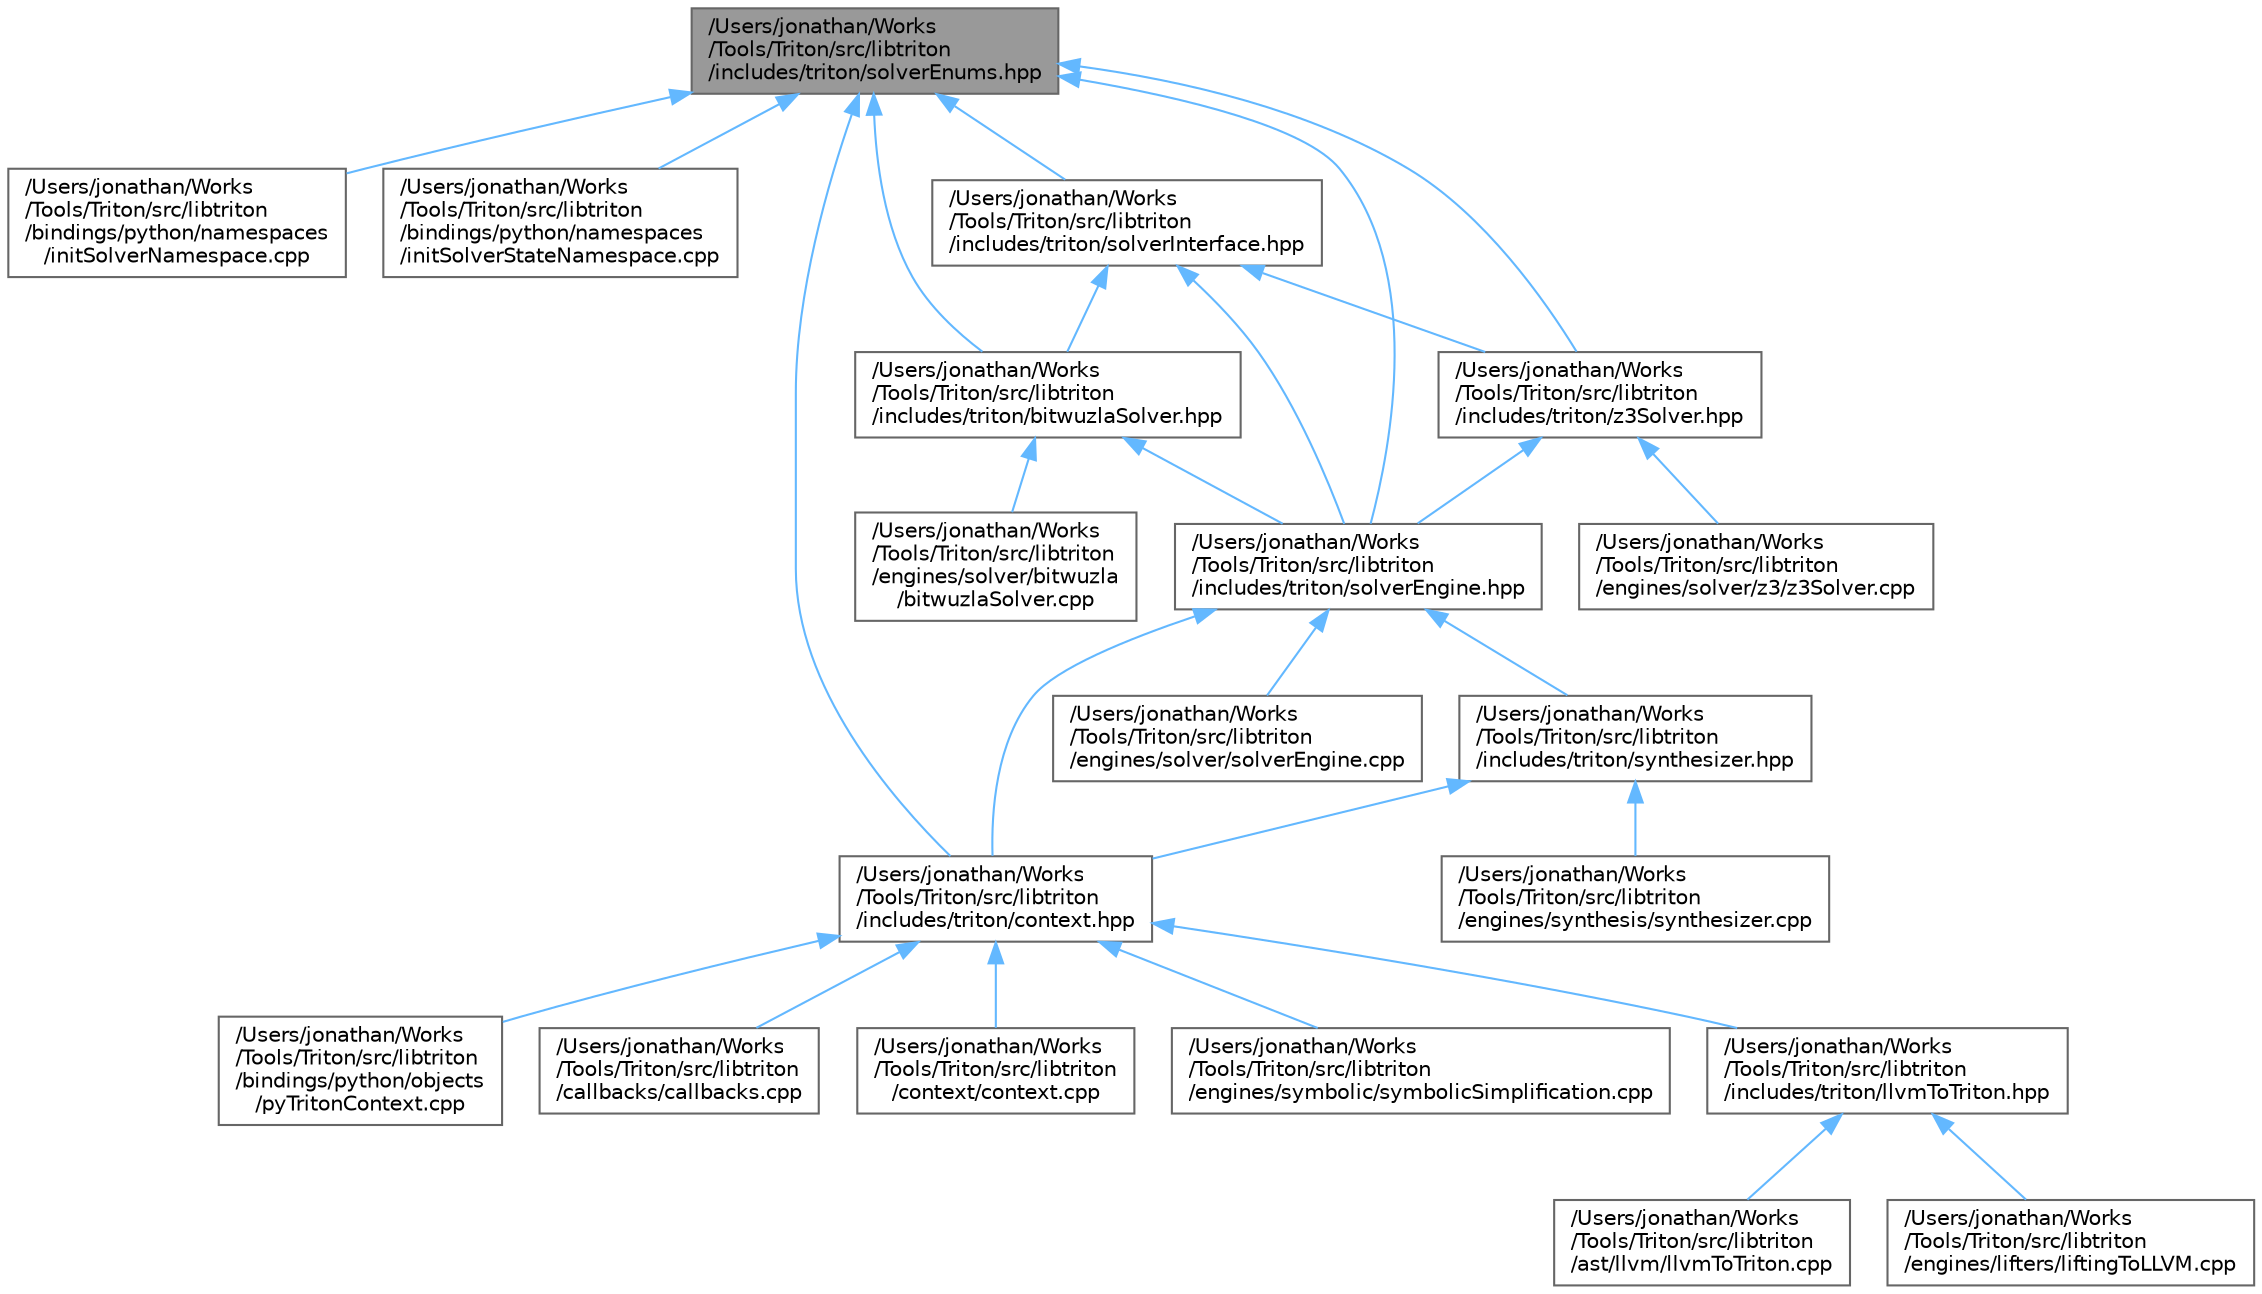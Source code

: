 digraph "/Users/jonathan/Works/Tools/Triton/src/libtriton/includes/triton/solverEnums.hpp"
{
 // LATEX_PDF_SIZE
  bgcolor="transparent";
  edge [fontname=Helvetica,fontsize=10,labelfontname=Helvetica,labelfontsize=10];
  node [fontname=Helvetica,fontsize=10,shape=box,height=0.2,width=0.4];
  Node1 [label="/Users/jonathan/Works\l/Tools/Triton/src/libtriton\l/includes/triton/solverEnums.hpp",height=0.2,width=0.4,color="gray40", fillcolor="grey60", style="filled", fontcolor="black",tooltip=" "];
  Node1 -> Node2 [dir="back",color="steelblue1",style="solid"];
  Node2 [label="/Users/jonathan/Works\l/Tools/Triton/src/libtriton\l/bindings/python/namespaces\l/initSolverNamespace.cpp",height=0.2,width=0.4,color="grey40", fillcolor="white", style="filled",URL="$initSolverNamespace_8cpp.html",tooltip=" "];
  Node1 -> Node3 [dir="back",color="steelblue1",style="solid"];
  Node3 [label="/Users/jonathan/Works\l/Tools/Triton/src/libtriton\l/bindings/python/namespaces\l/initSolverStateNamespace.cpp",height=0.2,width=0.4,color="grey40", fillcolor="white", style="filled",URL="$initSolverStateNamespace_8cpp.html",tooltip=" "];
  Node1 -> Node4 [dir="back",color="steelblue1",style="solid"];
  Node4 [label="/Users/jonathan/Works\l/Tools/Triton/src/libtriton\l/includes/triton/bitwuzlaSolver.hpp",height=0.2,width=0.4,color="grey40", fillcolor="white", style="filled",URL="$bitwuzlaSolver_8hpp.html",tooltip=" "];
  Node4 -> Node5 [dir="back",color="steelblue1",style="solid"];
  Node5 [label="/Users/jonathan/Works\l/Tools/Triton/src/libtriton\l/engines/solver/bitwuzla\l/bitwuzlaSolver.cpp",height=0.2,width=0.4,color="grey40", fillcolor="white", style="filled",URL="$bitwuzlaSolver_8cpp.html",tooltip=" "];
  Node4 -> Node6 [dir="back",color="steelblue1",style="solid"];
  Node6 [label="/Users/jonathan/Works\l/Tools/Triton/src/libtriton\l/includes/triton/solverEngine.hpp",height=0.2,width=0.4,color="grey40", fillcolor="white", style="filled",URL="$solverEngine_8hpp.html",tooltip=" "];
  Node6 -> Node7 [dir="back",color="steelblue1",style="solid"];
  Node7 [label="/Users/jonathan/Works\l/Tools/Triton/src/libtriton\l/engines/solver/solverEngine.cpp",height=0.2,width=0.4,color="grey40", fillcolor="white", style="filled",URL="$solverEngine_8cpp.html",tooltip=" "];
  Node6 -> Node8 [dir="back",color="steelblue1",style="solid"];
  Node8 [label="/Users/jonathan/Works\l/Tools/Triton/src/libtriton\l/includes/triton/context.hpp",height=0.2,width=0.4,color="grey40", fillcolor="white", style="filled",URL="$context_8hpp.html",tooltip=" "];
  Node8 -> Node9 [dir="back",color="steelblue1",style="solid"];
  Node9 [label="/Users/jonathan/Works\l/Tools/Triton/src/libtriton\l/bindings/python/objects\l/pyTritonContext.cpp",height=0.2,width=0.4,color="grey40", fillcolor="white", style="filled",URL="$pyTritonContext_8cpp.html",tooltip=" "];
  Node8 -> Node10 [dir="back",color="steelblue1",style="solid"];
  Node10 [label="/Users/jonathan/Works\l/Tools/Triton/src/libtriton\l/callbacks/callbacks.cpp",height=0.2,width=0.4,color="grey40", fillcolor="white", style="filled",URL="$callbacks_8cpp.html",tooltip=" "];
  Node8 -> Node11 [dir="back",color="steelblue1",style="solid"];
  Node11 [label="/Users/jonathan/Works\l/Tools/Triton/src/libtriton\l/context/context.cpp",height=0.2,width=0.4,color="grey40", fillcolor="white", style="filled",URL="$context_8cpp.html",tooltip=" "];
  Node8 -> Node12 [dir="back",color="steelblue1",style="solid"];
  Node12 [label="/Users/jonathan/Works\l/Tools/Triton/src/libtriton\l/engines/symbolic/symbolicSimplification.cpp",height=0.2,width=0.4,color="grey40", fillcolor="white", style="filled",URL="$symbolicSimplification_8cpp.html",tooltip=" "];
  Node8 -> Node13 [dir="back",color="steelblue1",style="solid"];
  Node13 [label="/Users/jonathan/Works\l/Tools/Triton/src/libtriton\l/includes/triton/llvmToTriton.hpp",height=0.2,width=0.4,color="grey40", fillcolor="white", style="filled",URL="$llvmToTriton_8hpp.html",tooltip=" "];
  Node13 -> Node14 [dir="back",color="steelblue1",style="solid"];
  Node14 [label="/Users/jonathan/Works\l/Tools/Triton/src/libtriton\l/ast/llvm/llvmToTriton.cpp",height=0.2,width=0.4,color="grey40", fillcolor="white", style="filled",URL="$llvmToTriton_8cpp.html",tooltip=" "];
  Node13 -> Node15 [dir="back",color="steelblue1",style="solid"];
  Node15 [label="/Users/jonathan/Works\l/Tools/Triton/src/libtriton\l/engines/lifters/liftingToLLVM.cpp",height=0.2,width=0.4,color="grey40", fillcolor="white", style="filled",URL="$liftingToLLVM_8cpp.html",tooltip=" "];
  Node6 -> Node16 [dir="back",color="steelblue1",style="solid"];
  Node16 [label="/Users/jonathan/Works\l/Tools/Triton/src/libtriton\l/includes/triton/synthesizer.hpp",height=0.2,width=0.4,color="grey40", fillcolor="white", style="filled",URL="$synthesizer_8hpp.html",tooltip=" "];
  Node16 -> Node17 [dir="back",color="steelblue1",style="solid"];
  Node17 [label="/Users/jonathan/Works\l/Tools/Triton/src/libtriton\l/engines/synthesis/synthesizer.cpp",height=0.2,width=0.4,color="grey40", fillcolor="white", style="filled",URL="$synthesizer_8cpp.html",tooltip=" "];
  Node16 -> Node8 [dir="back",color="steelblue1",style="solid"];
  Node1 -> Node8 [dir="back",color="steelblue1",style="solid"];
  Node1 -> Node6 [dir="back",color="steelblue1",style="solid"];
  Node1 -> Node18 [dir="back",color="steelblue1",style="solid"];
  Node18 [label="/Users/jonathan/Works\l/Tools/Triton/src/libtriton\l/includes/triton/solverInterface.hpp",height=0.2,width=0.4,color="grey40", fillcolor="white", style="filled",URL="$solverInterface_8hpp.html",tooltip=" "];
  Node18 -> Node4 [dir="back",color="steelblue1",style="solid"];
  Node18 -> Node6 [dir="back",color="steelblue1",style="solid"];
  Node18 -> Node19 [dir="back",color="steelblue1",style="solid"];
  Node19 [label="/Users/jonathan/Works\l/Tools/Triton/src/libtriton\l/includes/triton/z3Solver.hpp",height=0.2,width=0.4,color="grey40", fillcolor="white", style="filled",URL="$z3Solver_8hpp.html",tooltip=" "];
  Node19 -> Node20 [dir="back",color="steelblue1",style="solid"];
  Node20 [label="/Users/jonathan/Works\l/Tools/Triton/src/libtriton\l/engines/solver/z3/z3Solver.cpp",height=0.2,width=0.4,color="grey40", fillcolor="white", style="filled",URL="$z3Solver_8cpp.html",tooltip=" "];
  Node19 -> Node6 [dir="back",color="steelblue1",style="solid"];
  Node1 -> Node19 [dir="back",color="steelblue1",style="solid"];
}

